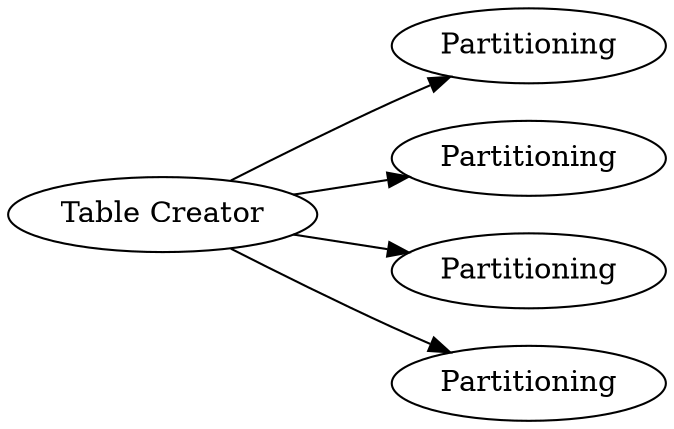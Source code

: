 digraph {
	4 -> 17
	4 -> 16
	4 -> 18
	4 -> 15
	16 [label=Partitioning]
	4 [label="Table Creator"]
	18 [label=Partitioning]
	15 [label=Partitioning]
	17 [label=Partitioning]
	rankdir=LR
}
